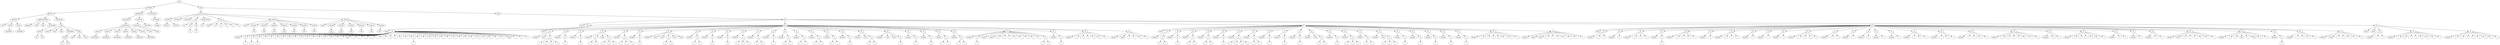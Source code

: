 digraph Tree {
	"t0" [label = "TEI"];
	"t1" [label = "teiHeader"];
	"t2" [label = "fileDesc"];
	"t3" [label = "titleStmt"];
	"t4" [label = "title"];
	"t5" [label = "author"];
	"t6" [label = "persName"];
	"t7" [label = "author"];
	"t8" [label = "persName"];
	"t9" [label = "publicationStmt"];
	"t10" [label = "publisher"];
	"t11" [label = "idno"];
	"t12" [label = "idno"];
	"t13" [label = "availability"];
	"t14" [label = "licence"];
	"t15" [label = "ab"];
	"t16" [label = "ref"];
	"t17" [label = "sourceDesc"];
	"t18" [label = "bibl"];
	"t19" [label = "name"];
	"t20" [label = "idno"];
	"t21" [label = "idno"];
	"t22" [label = "availability"];
	"t23" [label = "licence"];
	"t24" [label = "ab"];
	"t25" [label = "ref"];
	"t26" [label = "bibl"];
	"t27" [label = "date"];
	"t28" [label = "date"];
	"t29" [label = "idno"];
	"t30" [label = "profileDesc"];
	"t31" [label = "particDesc"];
	"t32" [label = "listPerson"];
	"t33" [label = "person"];
	"t34" [label = "persName"];
	"t35" [label = "person"];
	"t36" [label = "persName"];
	"t37" [label = "person"];
	"t38" [label = "persName"];
	"t39" [label = "person"];
	"t40" [label = "persName"];
	"t41" [label = "person"];
	"t42" [label = "persName"];
	"t43" [label = "person"];
	"t44" [label = "persName"];
	"t45" [label = "textClass"];
	"t46" [label = "keywords"];
	"t47" [label = "term"];
	"t48" [label = "term"];
	"t49" [label = "classCode"];
	"t50" [label = "revisionDesc"];
	"t51" [label = "listChange"];
	"t52" [label = "change"];
	"t53" [label = "text"];
	"t54" [label = "front"];
	"t55" [label = "docTitle"];
	"t56" [label = "titlePart"];
	"t57" [label = "titlePart"];
	"t58" [label = "docDate"];
	"t59" [label = "docAuthor"];
	"t60" [label = "div"];
	"t61" [label = "div"];
	"t62" [label = "div"];
	"t63" [label = "p"];
	"t64" [label = "div"];
	"t65" [label = "p"];
	"t66" [label = "performance"];
	"t67" [label = "ab"];
	"t68" [label = "div"];
	"t69" [label = "head"];
	"t70" [label = "p"];
	"t71" [label = "p"];
	"t72" [label = "p"];
	"t73" [label = "p"];
	"t74" [label = "p"];
	"t75" [label = "castList"];
	"t76" [label = "head"];
	"t77" [label = "castItem"];
	"t78" [label = "role"];
	"t79" [label = "castItem"];
	"t80" [label = "role"];
	"t81" [label = "castItem"];
	"t82" [label = "role"];
	"t83" [label = "castItem"];
	"t84" [label = "role"];
	"t85" [label = "castItem"];
	"t86" [label = "role"];
	"t87" [label = "castItem"];
	"t88" [label = "role"];
	"t89" [label = "castItem"];
	"t90" [label = "role"];
	"t91" [label = "castList"];
	"t92" [label = "head"];
	"t93" [label = "castItem"];
	"t94" [label = "role"];
	"t95" [label = "castItem"];
	"t96" [label = "role"];
	"t97" [label = "castItem"];
	"t98" [label = "role"];
	"t99" [label = "castItem"];
	"t100" [label = "role"];
	"t101" [label = "castItem"];
	"t102" [label = "role"];
	"t103" [label = "castItem"];
	"t104" [label = "role"];
	"t105" [label = "body"];
	"t106" [label = "div"];
	"t107" [label = "head"];
	"t108" [label = "div"];
	"t109" [label = "head"];
	"t110" [label = "sp"];
	"t111" [label = "speaker"];
	"t112" [label = "p"];
	"t113" [label = "s"];
	"t114" [label = "p"];
	"t115" [label = "s"];
	"t116" [label = "p"];
	"t117" [label = "s"];
	"t118" [label = "l"];
	"t119" [label = "l"];
	"t120" [label = "l"];
	"t121" [label = "l"];
	"t122" [label = "l"];
	"t123" [label = "l"];
	"t124" [label = "l"];
	"t125" [label = "l"];
	"t126" [label = "l"];
	"t127" [label = "l"];
	"t128" [label = "l"];
	"t129" [label = "l"];
	"t130" [label = "l"];
	"t131" [label = "l"];
	"t132" [label = "note"];
	"t133" [label = "l"];
	"t134" [label = "l"];
	"t135" [label = "l"];
	"t136" [label = "l"];
	"t137" [label = "l"];
	"t138" [label = "l"];
	"t139" [label = "l"];
	"t140" [label = "l"];
	"t141" [label = "l"];
	"t142" [label = "l"];
	"t143" [label = "p"];
	"t144" [label = "s"];
	"t145" [label = "l"];
	"t146" [label = "l"];
	"t147" [label = "l"];
	"t148" [label = "l"];
	"t149" [label = "l"];
	"t150" [label = "l"];
	"t151" [label = "l"];
	"t152" [label = "l"];
	"t153" [label = "l"];
	"t154" [label = "l"];
	"t155" [label = "l"];
	"t156" [label = "l"];
	"t157" [label = "l"];
	"t158" [label = "l"];
	"t159" [label = "l"];
	"t160" [label = "note"];
	"t161" [label = "l"];
	"t162" [label = "l"];
	"t163" [label = "l"];
	"t164" [label = "div"];
	"t165" [label = "head"];
	"t166" [label = "sp"];
	"t167" [label = "speaker"];
	"t168" [label = "note"];
	"t169" [label = "p"];
	"t170" [label = "s"];
	"t171" [label = "s"];
	"t172" [label = "s"];
	"t173" [label = "s"];
	"t174" [label = "sp"];
	"t175" [label = "speaker"];
	"t176" [label = "p"];
	"t177" [label = "s"];
	"t178" [label = "sp"];
	"t179" [label = "speaker"];
	"t180" [label = "p"];
	"t181" [label = "s"];
	"t182" [label = "sp"];
	"t183" [label = "speaker"];
	"t184" [label = "p"];
	"t185" [label = "s"];
	"t186" [label = "s"];
	"t187" [label = "stage"];
	"t188" [label = "p"];
	"t189" [label = "s"];
	"t190" [label = "s"];
	"t191" [label = "s"];
	"t192" [label = "sp"];
	"t193" [label = "speaker"];
	"t194" [label = "p"];
	"t195" [label = "s"];
	"t196" [label = "s"];
	"t197" [label = "s"];
	"t198" [label = "sp"];
	"t199" [label = "speaker"];
	"t200" [label = "p"];
	"t201" [label = "s"];
	"t202" [label = "sp"];
	"t203" [label = "speaker"];
	"t204" [label = "note"];
	"t205" [label = "note"];
	"t206" [label = "p"];
	"t207" [label = "s"];
	"t208" [label = "s"];
	"t209" [label = "note"];
	"t210" [label = "note"];
	"t211" [label = "sp"];
	"t212" [label = "speaker"];
	"t213" [label = "p"];
	"t214" [label = "s"];
	"t215" [label = "s"];
	"t216" [label = "sp"];
	"t217" [label = "speaker"];
	"t218" [label = "p"];
	"t219" [label = "s"];
	"t220" [label = "sp"];
	"t221" [label = "speaker"];
	"t222" [label = "p"];
	"t223" [label = "s"];
	"t224" [label = "sp"];
	"t225" [label = "speaker"];
	"t226" [label = "p"];
	"t227" [label = "s"];
	"t228" [label = "s"];
	"t229" [label = "s"];
	"t230" [label = "sp"];
	"t231" [label = "speaker"];
	"t232" [label = "p"];
	"t233" [label = "s"];
	"t234" [label = "s"];
	"t235" [label = "sp"];
	"t236" [label = "speaker"];
	"t237" [label = "p"];
	"t238" [label = "s"];
	"t239" [label = "sp"];
	"t240" [label = "speaker"];
	"t241" [label = "p"];
	"t242" [label = "s"];
	"t243" [label = "s"];
	"t244" [label = "sp"];
	"t245" [label = "speaker"];
	"t246" [label = "p"];
	"t247" [label = "s"];
	"t248" [label = "s"];
	"t249" [label = "sp"];
	"t250" [label = "speaker"];
	"t251" [label = "p"];
	"t252" [label = "s"];
	"t253" [label = "s"];
	"t254" [label = "sp"];
	"t255" [label = "speaker"];
	"t256" [label = "p"];
	"t257" [label = "s"];
	"t258" [label = "s"];
	"t259" [label = "sp"];
	"t260" [label = "speaker"];
	"t261" [label = "p"];
	"t262" [label = "s"];
	"t263" [label = "sp"];
	"t264" [label = "speaker"];
	"t265" [label = "note"];
	"t266" [label = "p"];
	"t267" [label = "s"];
	"t268" [label = "s"];
	"t269" [label = "sp"];
	"t270" [label = "speaker"];
	"t271" [label = "note"];
	"t272" [label = "note"];
	"t273" [label = "p"];
	"t274" [label = "s"];
	"t275" [label = "sp"];
	"t276" [label = "speaker"];
	"t277" [label = "p"];
	"t278" [label = "s"];
	"t279" [label = "sp"];
	"t280" [label = "speaker"];
	"t281" [label = "p"];
	"t282" [label = "s"];
	"t283" [label = "sp"];
	"t284" [label = "speaker"];
	"t285" [label = "p"];
	"t286" [label = "s"];
	"t287" [label = "s"];
	"t288" [label = "sp"];
	"t289" [label = "speaker"];
	"t290" [label = "p"];
	"t291" [label = "s"];
	"t292" [label = "s"];
	"t293" [label = "sp"];
	"t294" [label = "speaker"];
	"t295" [label = "p"];
	"t296" [label = "s"];
	"t297" [label = "stage"];
	"t298" [label = "stage"];
	"t299" [label = "l"];
	"t300" [label = "l"];
	"t301" [label = "l"];
	"t302" [label = "l"];
	"t303" [label = "l"];
	"t304" [label = "l"];
	"t305" [label = "l"];
	"t306" [label = "l"];
	"t307" [label = "p"];
	"t308" [label = "s"];
	"t309" [label = "s"];
	"t310" [label = "sp"];
	"t311" [label = "speaker"];
	"t312" [label = "p"];
	"t313" [label = "s"];
	"t314" [label = "sp"];
	"t315" [label = "speaker"];
	"t316" [label = "l"];
	"t317" [label = "l"];
	"t318" [label = "l"];
	"t319" [label = "l"];
	"t320" [label = "l"];
	"t321" [label = "l"];
	"t322" [label = "sp"];
	"t323" [label = "speaker"];
	"t324" [label = "stage"];
	"t325" [label = "l"];
	"t326" [label = "l"];
	"t327" [label = "l"];
	"t328" [label = "l"];
	"t329" [label = "div"];
	"t330" [label = "head"];
	"t331" [label = "sp"];
	"t332" [label = "speaker"];
	"t333" [label = "p"];
	"t334" [label = "s"];
	"t335" [label = "s"];
	"t336" [label = "sp"];
	"t337" [label = "speaker"];
	"t338" [label = "p"];
	"t339" [label = "s"];
	"t340" [label = "sp"];
	"t341" [label = "speaker"];
	"t342" [label = "p"];
	"t343" [label = "s"];
	"t344" [label = "s"];
	"t345" [label = "sp"];
	"t346" [label = "speaker"];
	"t347" [label = "p"];
	"t348" [label = "s"];
	"t349" [label = "s"];
	"t350" [label = "sp"];
	"t351" [label = "speaker"];
	"t352" [label = "p"];
	"t353" [label = "s"];
	"t354" [label = "sp"];
	"t355" [label = "speaker"];
	"t356" [label = "p"];
	"t357" [label = "s"];
	"t358" [label = "s"];
	"t359" [label = "s"];
	"t360" [label = "s"];
	"t361" [label = "sp"];
	"t362" [label = "speaker"];
	"t363" [label = "p"];
	"t364" [label = "s"];
	"t365" [label = "s"];
	"t366" [label = "sp"];
	"t367" [label = "speaker"];
	"t368" [label = "p"];
	"t369" [label = "s"];
	"t370" [label = "sp"];
	"t371" [label = "speaker"];
	"t372" [label = "p"];
	"t373" [label = "s"];
	"t374" [label = "sp"];
	"t375" [label = "speaker"];
	"t376" [label = "p"];
	"t377" [label = "s"];
	"t378" [label = "sp"];
	"t379" [label = "speaker"];
	"t380" [label = "note"];
	"t381" [label = "p"];
	"t382" [label = "s"];
	"t383" [label = "s"];
	"t384" [label = "sp"];
	"t385" [label = "speaker"];
	"t386" [label = "p"];
	"t387" [label = "s"];
	"t388" [label = "sp"];
	"t389" [label = "speaker"];
	"t390" [label = "p"];
	"t391" [label = "s"];
	"t392" [label = "s"];
	"t393" [label = "s"];
	"t394" [label = "sp"];
	"t395" [label = "speaker"];
	"t396" [label = "p"];
	"t397" [label = "s"];
	"t398" [label = "s"];
	"t399" [label = "sp"];
	"t400" [label = "speaker"];
	"t401" [label = "note"];
	"t402" [label = "p"];
	"t403" [label = "s"];
	"t404" [label = "s"];
	"t405" [label = "s"];
	"t406" [label = "sp"];
	"t407" [label = "speaker"];
	"t408" [label = "p"];
	"t409" [label = "s"];
	"t410" [label = "sp"];
	"t411" [label = "speaker"];
	"t412" [label = "p"];
	"t413" [label = "s"];
	"t414" [label = "sp"];
	"t415" [label = "speaker"];
	"t416" [label = "p"];
	"t417" [label = "s"];
	"t418" [label = "sp"];
	"t419" [label = "speaker"];
	"t420" [label = "p"];
	"t421" [label = "s"];
	"t422" [label = "sp"];
	"t423" [label = "speaker"];
	"t424" [label = "p"];
	"t425" [label = "s"];
	"t426" [label = "sp"];
	"t427" [label = "speaker"];
	"t428" [label = "l"];
	"t429" [label = "l"];
	"t430" [label = "l"];
	"t431" [label = "l"];
	"t432" [label = "l"];
	"t433" [label = "l"];
	"t434" [label = "l"];
	"t435" [label = "sp"];
	"t436" [label = "speaker"];
	"t437" [label = "stage"];
	"t438" [label = "note"];
	"t439" [label = "l"];
	"t440" [label = "l"];
	"t441" [label = "l"];
	"t442" [label = "l"];
	"t443" [label = "l"];
	"t444" [label = "l"];
	"t445" [label = "l"];
	"t446" [label = "div"];
	"t447" [label = "head"];
	"t448" [label = "sp"];
	"t449" [label = "speaker"];
	"t450" [label = "l"];
	"t451" [label = "l"];
	"t452" [label = "sp"];
	"t453" [label = "speaker"];
	"t454" [label = "l"];
	"t455" [label = "sp"];
	"t456" [label = "speaker"];
	"t457" [label = "l"];
	"t458" [label = "l"];
	"t459" [label = "l"];
	"t460" [label = "sp"];
	"t461" [label = "speaker"];
	"t462" [label = "p"];
	"t463" [label = "s"];
	"t464" [label = "sp"];
	"t465" [label = "speaker"];
	"t466" [label = "l"];
	"t467" [label = "l"];
	"t468" [label = "l"];
	"t469" [label = "l"];
	"t470" [label = "sp"];
	"t471" [label = "speaker"];
	"t472" [label = "l"];
	"t473" [label = "sp"];
	"t474" [label = "speaker"];
	"t475" [label = "l"];
	"t476" [label = "l"];
	"t477" [label = "l"];
	"t478" [label = "sp"];
	"t479" [label = "speaker"];
	"t480" [label = "l"];
	"t481" [label = "sp"];
	"t482" [label = "speaker"];
	"t483" [label = "l"];
	"t484" [label = "sp"];
	"t485" [label = "speaker"];
	"t486" [label = "l"];
	"t487" [label = "sp"];
	"t488" [label = "speaker"];
	"t489" [label = "l"];
	"t490" [label = "l"];
	"t491" [label = "l"];
	"t492" [label = "l"];
	"t493" [label = "sp"];
	"t494" [label = "speaker"];
	"t495" [label = "l"];
	"t496" [label = "l"];
	"t497" [label = "sp"];
	"t498" [label = "speaker"];
	"t499" [label = "l"];
	"t500" [label = "sp"];
	"t501" [label = "speaker"];
	"t502" [label = "l"];
	"t503" [label = "sp"];
	"t504" [label = "speaker"];
	"t505" [label = "l"];
	"t506" [label = "sp"];
	"t507" [label = "speaker"];
	"t508" [label = "l"];
	"t509" [label = "sp"];
	"t510" [label = "speaker"];
	"t511" [label = "l"];
	"t512" [label = "l"];
	"t513" [label = "l"];
	"t514" [label = "sp"];
	"t515" [label = "speaker"];
	"t516" [label = "l"];
	"t517" [label = "l"];
	"t518" [label = "l"];
	"t519" [label = "sp"];
	"t520" [label = "speaker"];
	"t521" [label = "l"];
	"t522" [label = "l"];
	"t523" [label = "l"];
	"t524" [label = "l"];
	"t525" [label = "sp"];
	"t526" [label = "speaker"];
	"t527" [label = "l"];
	"t528" [label = "l"];
	"t529" [label = "l"];
	"t530" [label = "l"];
	"t531" [label = "l"];
	"t532" [label = "l"];
	"t533" [label = "l"];
	"t534" [label = "sp"];
	"t535" [label = "speaker"];
	"t536" [label = "l"];
	"t537" [label = "l"];
	"t538" [label = "sp"];
	"t539" [label = "speaker"];
	"t540" [label = "l"];
	"t541" [label = "l"];
	"t542" [label = "l"];
	"t543" [label = "l"];
	"t544" [label = "l"];
	"t545" [label = "l"];
	"t546" [label = "sp"];
	"t547" [label = "speaker"];
	"t548" [label = "l"];
	"t549" [label = "l"];
	"t550" [label = "sp"];
	"t551" [label = "speaker"];
	"t552" [label = "l"];
	"t553" [label = "sp"];
	"t554" [label = "speaker"];
	"t555" [label = "l"];
	"t556" [label = "l"];
	"t557" [label = "sp"];
	"t558" [label = "speaker"];
	"t559" [label = "note"];
	"t560" [label = "l"];
	"t561" [label = "l"];
	"t562" [label = "l"];
	"t563" [label = "l"];
	"t564" [label = "l"];
	"t565" [label = "l"];
	"t566" [label = "sp"];
	"t567" [label = "speaker"];
	"t568" [label = "l"];
	"t569" [label = "l"];
	"t570" [label = "note"];
	"t571" [label = "l"];
	"t572" [label = "note"];
	"t573" [label = "l"];
	"t574" [label = "l"];
	"t575" [label = "sp"];
	"t576" [label = "speaker"];
	"t577" [label = "p"];
	"t578" [label = "s"];
	"t579" [label = "sp"];
	"t580" [label = "speaker"];
	"t581" [label = "l"];
	"t582" [label = "l"];
	"t583" [label = "l"];
	"t584" [label = "l"];
	"t585" [label = "sp"];
	"t586" [label = "speaker"];
	"t587" [label = "stage"];
	"t588" [label = "l"];
	"t589" [label = "l"];
	"t590" [label = "l"];
	"t591" [label = "l"];
	"t592" [label = "l"];
	"t593" [label = "div"];
	"t594" [label = "head"];
	"t595" [label = "stage"];
	"t596" [label = "sp"];
	"t597" [label = "speaker"];
	"t598" [label = "l"];
	"t599" [label = "l"];
	"t600" [label = "sp"];
	"t601" [label = "speaker"];
	"t602" [label = "l"];
	"t603" [label = "l"];
	"t604" [label = "l"];
	"t605" [label = "l"];
	"t606" [label = "l"];
	"t607" [label = "l"];
	"t608" [label = "l"];
	"t609" [label = "l"];
	"t610" [label = "sp"];
	"t611" [label = "speaker"];
	"t612" [label = "l"];
	"t613" [label = "l"];
	"t614" [label = "l"];
	"t615" [label = "l"];
	"t616" [label = "l"];
	"t617" [label = "l"];
	"t618" [label = "l"];
	"t619" [label = "l"];
	"t0" -> "t1";
	"t1" -> "t2";
	"t2" -> "t3";
	"t3" -> "t4";
	"t3" -> "t5";
	"t5" -> "t6";
	"t3" -> "t7";
	"t7" -> "t8";
	"t2" -> "t9";
	"t9" -> "t10";
	"t9" -> "t11";
	"t9" -> "t12";
	"t9" -> "t13";
	"t13" -> "t14";
	"t14" -> "t15";
	"t14" -> "t16";
	"t2" -> "t17";
	"t17" -> "t18";
	"t18" -> "t19";
	"t18" -> "t20";
	"t18" -> "t21";
	"t18" -> "t22";
	"t22" -> "t23";
	"t23" -> "t24";
	"t23" -> "t25";
	"t18" -> "t26";
	"t26" -> "t27";
	"t26" -> "t28";
	"t26" -> "t29";
	"t1" -> "t30";
	"t30" -> "t31";
	"t31" -> "t32";
	"t32" -> "t33";
	"t33" -> "t34";
	"t32" -> "t35";
	"t35" -> "t36";
	"t32" -> "t37";
	"t37" -> "t38";
	"t32" -> "t39";
	"t39" -> "t40";
	"t32" -> "t41";
	"t41" -> "t42";
	"t32" -> "t43";
	"t43" -> "t44";
	"t30" -> "t45";
	"t45" -> "t46";
	"t46" -> "t47";
	"t46" -> "t48";
	"t45" -> "t49";
	"t1" -> "t50";
	"t50" -> "t51";
	"t51" -> "t52";
	"t0" -> "t53";
	"t53" -> "t54";
	"t54" -> "t55";
	"t55" -> "t56";
	"t55" -> "t57";
	"t54" -> "t58";
	"t54" -> "t59";
	"t54" -> "t60";
	"t60" -> "t61";
	"t60" -> "t62";
	"t62" -> "t63";
	"t60" -> "t64";
	"t64" -> "t65";
	"t54" -> "t66";
	"t66" -> "t67";
	"t54" -> "t68";
	"t68" -> "t69";
	"t68" -> "t70";
	"t68" -> "t71";
	"t68" -> "t72";
	"t68" -> "t73";
	"t68" -> "t74";
	"t54" -> "t75";
	"t75" -> "t76";
	"t75" -> "t77";
	"t77" -> "t78";
	"t75" -> "t79";
	"t79" -> "t80";
	"t75" -> "t81";
	"t81" -> "t82";
	"t75" -> "t83";
	"t83" -> "t84";
	"t75" -> "t85";
	"t85" -> "t86";
	"t75" -> "t87";
	"t87" -> "t88";
	"t75" -> "t89";
	"t89" -> "t90";
	"t54" -> "t91";
	"t91" -> "t92";
	"t91" -> "t93";
	"t93" -> "t94";
	"t91" -> "t95";
	"t95" -> "t96";
	"t91" -> "t97";
	"t97" -> "t98";
	"t91" -> "t99";
	"t99" -> "t100";
	"t91" -> "t101";
	"t101" -> "t102";
	"t91" -> "t103";
	"t103" -> "t104";
	"t53" -> "t105";
	"t105" -> "t106";
	"t106" -> "t107";
	"t106" -> "t108";
	"t108" -> "t109";
	"t108" -> "t110";
	"t110" -> "t111";
	"t110" -> "t112";
	"t112" -> "t113";
	"t110" -> "t114";
	"t114" -> "t115";
	"t110" -> "t116";
	"t116" -> "t117";
	"t110" -> "t118";
	"t110" -> "t119";
	"t110" -> "t120";
	"t110" -> "t121";
	"t110" -> "t122";
	"t110" -> "t123";
	"t110" -> "t124";
	"t110" -> "t125";
	"t110" -> "t126";
	"t110" -> "t127";
	"t110" -> "t128";
	"t110" -> "t129";
	"t110" -> "t130";
	"t110" -> "t131";
	"t110" -> "t132";
	"t110" -> "t133";
	"t110" -> "t134";
	"t110" -> "t135";
	"t110" -> "t136";
	"t110" -> "t137";
	"t110" -> "t138";
	"t110" -> "t139";
	"t110" -> "t140";
	"t110" -> "t141";
	"t110" -> "t142";
	"t110" -> "t143";
	"t143" -> "t144";
	"t110" -> "t145";
	"t110" -> "t146";
	"t110" -> "t147";
	"t110" -> "t148";
	"t110" -> "t149";
	"t110" -> "t150";
	"t110" -> "t151";
	"t110" -> "t152";
	"t110" -> "t153";
	"t110" -> "t154";
	"t110" -> "t155";
	"t110" -> "t156";
	"t110" -> "t157";
	"t110" -> "t158";
	"t110" -> "t159";
	"t110" -> "t160";
	"t110" -> "t161";
	"t110" -> "t162";
	"t110" -> "t163";
	"t106" -> "t164";
	"t164" -> "t165";
	"t164" -> "t166";
	"t166" -> "t167";
	"t166" -> "t168";
	"t166" -> "t169";
	"t169" -> "t170";
	"t169" -> "t171";
	"t169" -> "t172";
	"t169" -> "t173";
	"t164" -> "t174";
	"t174" -> "t175";
	"t174" -> "t176";
	"t176" -> "t177";
	"t164" -> "t178";
	"t178" -> "t179";
	"t178" -> "t180";
	"t180" -> "t181";
	"t164" -> "t182";
	"t182" -> "t183";
	"t182" -> "t184";
	"t184" -> "t185";
	"t184" -> "t186";
	"t182" -> "t187";
	"t182" -> "t188";
	"t188" -> "t189";
	"t188" -> "t190";
	"t188" -> "t191";
	"t164" -> "t192";
	"t192" -> "t193";
	"t192" -> "t194";
	"t194" -> "t195";
	"t194" -> "t196";
	"t194" -> "t197";
	"t164" -> "t198";
	"t198" -> "t199";
	"t198" -> "t200";
	"t200" -> "t201";
	"t164" -> "t202";
	"t202" -> "t203";
	"t202" -> "t204";
	"t202" -> "t205";
	"t202" -> "t206";
	"t206" -> "t207";
	"t206" -> "t208";
	"t202" -> "t209";
	"t202" -> "t210";
	"t164" -> "t211";
	"t211" -> "t212";
	"t211" -> "t213";
	"t213" -> "t214";
	"t213" -> "t215";
	"t164" -> "t216";
	"t216" -> "t217";
	"t216" -> "t218";
	"t218" -> "t219";
	"t164" -> "t220";
	"t220" -> "t221";
	"t220" -> "t222";
	"t222" -> "t223";
	"t164" -> "t224";
	"t224" -> "t225";
	"t224" -> "t226";
	"t226" -> "t227";
	"t226" -> "t228";
	"t226" -> "t229";
	"t164" -> "t230";
	"t230" -> "t231";
	"t230" -> "t232";
	"t232" -> "t233";
	"t232" -> "t234";
	"t164" -> "t235";
	"t235" -> "t236";
	"t235" -> "t237";
	"t237" -> "t238";
	"t164" -> "t239";
	"t239" -> "t240";
	"t239" -> "t241";
	"t241" -> "t242";
	"t241" -> "t243";
	"t164" -> "t244";
	"t244" -> "t245";
	"t244" -> "t246";
	"t246" -> "t247";
	"t246" -> "t248";
	"t164" -> "t249";
	"t249" -> "t250";
	"t249" -> "t251";
	"t251" -> "t252";
	"t251" -> "t253";
	"t164" -> "t254";
	"t254" -> "t255";
	"t254" -> "t256";
	"t256" -> "t257";
	"t256" -> "t258";
	"t164" -> "t259";
	"t259" -> "t260";
	"t259" -> "t261";
	"t261" -> "t262";
	"t164" -> "t263";
	"t263" -> "t264";
	"t263" -> "t265";
	"t263" -> "t266";
	"t266" -> "t267";
	"t266" -> "t268";
	"t164" -> "t269";
	"t269" -> "t270";
	"t269" -> "t271";
	"t269" -> "t272";
	"t269" -> "t273";
	"t273" -> "t274";
	"t164" -> "t275";
	"t275" -> "t276";
	"t275" -> "t277";
	"t277" -> "t278";
	"t164" -> "t279";
	"t279" -> "t280";
	"t279" -> "t281";
	"t281" -> "t282";
	"t164" -> "t283";
	"t283" -> "t284";
	"t283" -> "t285";
	"t285" -> "t286";
	"t285" -> "t287";
	"t164" -> "t288";
	"t288" -> "t289";
	"t288" -> "t290";
	"t290" -> "t291";
	"t290" -> "t292";
	"t164" -> "t293";
	"t293" -> "t294";
	"t293" -> "t295";
	"t295" -> "t296";
	"t293" -> "t297";
	"t293" -> "t298";
	"t293" -> "t299";
	"t293" -> "t300";
	"t293" -> "t301";
	"t293" -> "t302";
	"t293" -> "t303";
	"t293" -> "t304";
	"t293" -> "t305";
	"t293" -> "t306";
	"t293" -> "t307";
	"t307" -> "t308";
	"t307" -> "t309";
	"t164" -> "t310";
	"t310" -> "t311";
	"t310" -> "t312";
	"t312" -> "t313";
	"t164" -> "t314";
	"t314" -> "t315";
	"t314" -> "t316";
	"t314" -> "t317";
	"t314" -> "t318";
	"t314" -> "t319";
	"t314" -> "t320";
	"t314" -> "t321";
	"t164" -> "t322";
	"t322" -> "t323";
	"t322" -> "t324";
	"t322" -> "t325";
	"t322" -> "t326";
	"t322" -> "t327";
	"t322" -> "t328";
	"t106" -> "t329";
	"t329" -> "t330";
	"t329" -> "t331";
	"t331" -> "t332";
	"t331" -> "t333";
	"t333" -> "t334";
	"t333" -> "t335";
	"t329" -> "t336";
	"t336" -> "t337";
	"t336" -> "t338";
	"t338" -> "t339";
	"t329" -> "t340";
	"t340" -> "t341";
	"t340" -> "t342";
	"t342" -> "t343";
	"t342" -> "t344";
	"t329" -> "t345";
	"t345" -> "t346";
	"t345" -> "t347";
	"t347" -> "t348";
	"t347" -> "t349";
	"t329" -> "t350";
	"t350" -> "t351";
	"t350" -> "t352";
	"t352" -> "t353";
	"t329" -> "t354";
	"t354" -> "t355";
	"t354" -> "t356";
	"t356" -> "t357";
	"t356" -> "t358";
	"t356" -> "t359";
	"t356" -> "t360";
	"t329" -> "t361";
	"t361" -> "t362";
	"t361" -> "t363";
	"t363" -> "t364";
	"t363" -> "t365";
	"t329" -> "t366";
	"t366" -> "t367";
	"t366" -> "t368";
	"t368" -> "t369";
	"t329" -> "t370";
	"t370" -> "t371";
	"t370" -> "t372";
	"t372" -> "t373";
	"t329" -> "t374";
	"t374" -> "t375";
	"t374" -> "t376";
	"t376" -> "t377";
	"t329" -> "t378";
	"t378" -> "t379";
	"t378" -> "t380";
	"t378" -> "t381";
	"t381" -> "t382";
	"t381" -> "t383";
	"t329" -> "t384";
	"t384" -> "t385";
	"t384" -> "t386";
	"t386" -> "t387";
	"t329" -> "t388";
	"t388" -> "t389";
	"t388" -> "t390";
	"t390" -> "t391";
	"t390" -> "t392";
	"t390" -> "t393";
	"t329" -> "t394";
	"t394" -> "t395";
	"t394" -> "t396";
	"t396" -> "t397";
	"t396" -> "t398";
	"t329" -> "t399";
	"t399" -> "t400";
	"t399" -> "t401";
	"t399" -> "t402";
	"t402" -> "t403";
	"t402" -> "t404";
	"t402" -> "t405";
	"t329" -> "t406";
	"t406" -> "t407";
	"t406" -> "t408";
	"t408" -> "t409";
	"t329" -> "t410";
	"t410" -> "t411";
	"t410" -> "t412";
	"t412" -> "t413";
	"t329" -> "t414";
	"t414" -> "t415";
	"t414" -> "t416";
	"t416" -> "t417";
	"t329" -> "t418";
	"t418" -> "t419";
	"t418" -> "t420";
	"t420" -> "t421";
	"t329" -> "t422";
	"t422" -> "t423";
	"t422" -> "t424";
	"t424" -> "t425";
	"t329" -> "t426";
	"t426" -> "t427";
	"t426" -> "t428";
	"t426" -> "t429";
	"t426" -> "t430";
	"t426" -> "t431";
	"t426" -> "t432";
	"t426" -> "t433";
	"t426" -> "t434";
	"t329" -> "t435";
	"t435" -> "t436";
	"t435" -> "t437";
	"t435" -> "t438";
	"t435" -> "t439";
	"t435" -> "t440";
	"t435" -> "t441";
	"t435" -> "t442";
	"t435" -> "t443";
	"t435" -> "t444";
	"t435" -> "t445";
	"t106" -> "t446";
	"t446" -> "t447";
	"t446" -> "t448";
	"t448" -> "t449";
	"t448" -> "t450";
	"t448" -> "t451";
	"t446" -> "t452";
	"t452" -> "t453";
	"t452" -> "t454";
	"t446" -> "t455";
	"t455" -> "t456";
	"t455" -> "t457";
	"t455" -> "t458";
	"t455" -> "t459";
	"t446" -> "t460";
	"t460" -> "t461";
	"t460" -> "t462";
	"t462" -> "t463";
	"t446" -> "t464";
	"t464" -> "t465";
	"t464" -> "t466";
	"t464" -> "t467";
	"t464" -> "t468";
	"t464" -> "t469";
	"t446" -> "t470";
	"t470" -> "t471";
	"t470" -> "t472";
	"t446" -> "t473";
	"t473" -> "t474";
	"t473" -> "t475";
	"t473" -> "t476";
	"t473" -> "t477";
	"t446" -> "t478";
	"t478" -> "t479";
	"t478" -> "t480";
	"t446" -> "t481";
	"t481" -> "t482";
	"t481" -> "t483";
	"t446" -> "t484";
	"t484" -> "t485";
	"t484" -> "t486";
	"t446" -> "t487";
	"t487" -> "t488";
	"t487" -> "t489";
	"t487" -> "t490";
	"t487" -> "t491";
	"t487" -> "t492";
	"t446" -> "t493";
	"t493" -> "t494";
	"t493" -> "t495";
	"t493" -> "t496";
	"t446" -> "t497";
	"t497" -> "t498";
	"t497" -> "t499";
	"t446" -> "t500";
	"t500" -> "t501";
	"t500" -> "t502";
	"t446" -> "t503";
	"t503" -> "t504";
	"t503" -> "t505";
	"t446" -> "t506";
	"t506" -> "t507";
	"t506" -> "t508";
	"t446" -> "t509";
	"t509" -> "t510";
	"t509" -> "t511";
	"t509" -> "t512";
	"t509" -> "t513";
	"t446" -> "t514";
	"t514" -> "t515";
	"t514" -> "t516";
	"t514" -> "t517";
	"t514" -> "t518";
	"t446" -> "t519";
	"t519" -> "t520";
	"t519" -> "t521";
	"t519" -> "t522";
	"t519" -> "t523";
	"t519" -> "t524";
	"t446" -> "t525";
	"t525" -> "t526";
	"t525" -> "t527";
	"t525" -> "t528";
	"t525" -> "t529";
	"t525" -> "t530";
	"t525" -> "t531";
	"t525" -> "t532";
	"t525" -> "t533";
	"t446" -> "t534";
	"t534" -> "t535";
	"t534" -> "t536";
	"t534" -> "t537";
	"t446" -> "t538";
	"t538" -> "t539";
	"t538" -> "t540";
	"t538" -> "t541";
	"t538" -> "t542";
	"t538" -> "t543";
	"t538" -> "t544";
	"t538" -> "t545";
	"t446" -> "t546";
	"t546" -> "t547";
	"t546" -> "t548";
	"t546" -> "t549";
	"t446" -> "t550";
	"t550" -> "t551";
	"t550" -> "t552";
	"t446" -> "t553";
	"t553" -> "t554";
	"t553" -> "t555";
	"t553" -> "t556";
	"t446" -> "t557";
	"t557" -> "t558";
	"t557" -> "t559";
	"t557" -> "t560";
	"t557" -> "t561";
	"t557" -> "t562";
	"t557" -> "t563";
	"t557" -> "t564";
	"t557" -> "t565";
	"t446" -> "t566";
	"t566" -> "t567";
	"t566" -> "t568";
	"t566" -> "t569";
	"t566" -> "t570";
	"t566" -> "t571";
	"t566" -> "t572";
	"t566" -> "t573";
	"t566" -> "t574";
	"t446" -> "t575";
	"t575" -> "t576";
	"t575" -> "t577";
	"t577" -> "t578";
	"t446" -> "t579";
	"t579" -> "t580";
	"t579" -> "t581";
	"t579" -> "t582";
	"t579" -> "t583";
	"t579" -> "t584";
	"t446" -> "t585";
	"t585" -> "t586";
	"t585" -> "t587";
	"t585" -> "t588";
	"t585" -> "t589";
	"t585" -> "t590";
	"t585" -> "t591";
	"t585" -> "t592";
	"t106" -> "t593";
	"t593" -> "t594";
	"t593" -> "t595";
	"t593" -> "t596";
	"t596" -> "t597";
	"t596" -> "t598";
	"t596" -> "t599";
	"t593" -> "t600";
	"t600" -> "t601";
	"t600" -> "t602";
	"t600" -> "t603";
	"t600" -> "t604";
	"t600" -> "t605";
	"t600" -> "t606";
	"t600" -> "t607";
	"t600" -> "t608";
	"t600" -> "t609";
	"t593" -> "t610";
	"t610" -> "t611";
	"t610" -> "t612";
	"t610" -> "t613";
	"t610" -> "t614";
	"t610" -> "t615";
	"t610" -> "t616";
	"t610" -> "t617";
	"t610" -> "t618";
	"t610" -> "t619";
}
